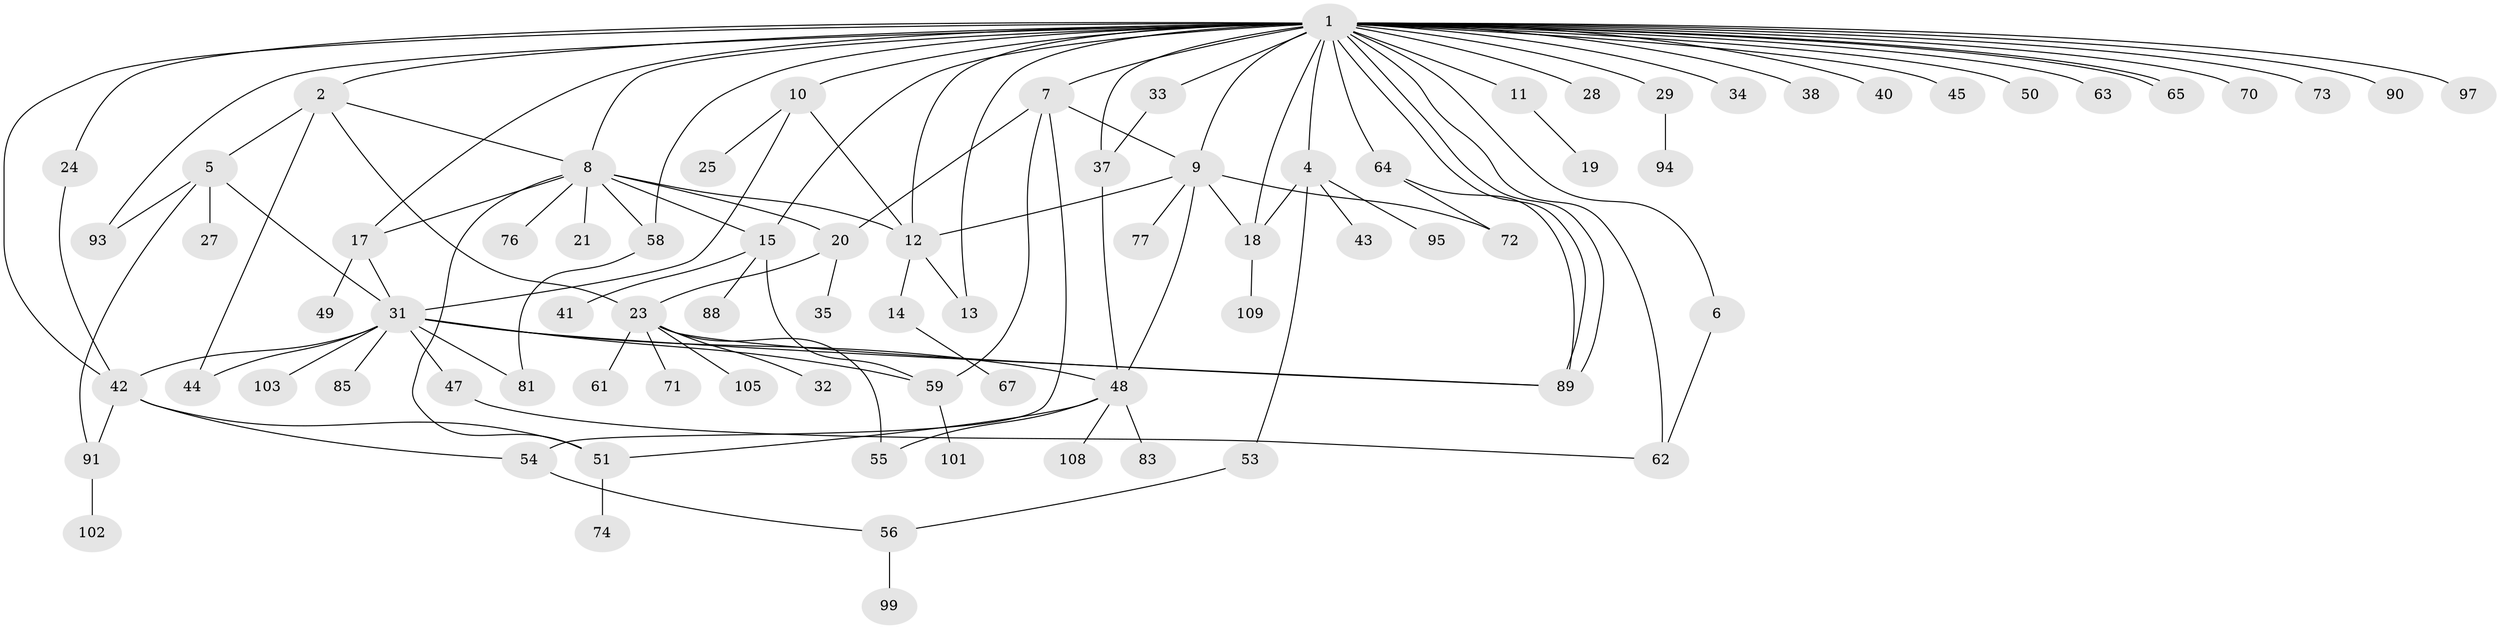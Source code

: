 // Generated by graph-tools (version 1.1) at 2025/23/03/03/25 07:23:51]
// undirected, 80 vertices, 118 edges
graph export_dot {
graph [start="1"]
  node [color=gray90,style=filled];
  1 [super="+3"];
  2 [super="+87"];
  4 [super="+26"];
  5 [super="+16"];
  6 [super="+69"];
  7;
  8 [super="+80"];
  9 [super="+82"];
  10 [super="+104"];
  11;
  12 [super="+107"];
  13;
  14 [super="+22"];
  15 [super="+84"];
  17 [super="+36"];
  18;
  19 [super="+30"];
  20 [super="+78"];
  21;
  23 [super="+39"];
  24;
  25 [super="+86"];
  27;
  28;
  29;
  31 [super="+57"];
  32;
  33;
  34;
  35;
  37;
  38;
  40 [super="+46"];
  41;
  42 [super="+92"];
  43;
  44;
  45;
  47;
  48 [super="+52"];
  49;
  50;
  51 [super="+66"];
  53;
  54 [super="+100"];
  55 [super="+98"];
  56 [super="+60"];
  58 [super="+79"];
  59 [super="+75"];
  61 [super="+68"];
  62;
  63;
  64 [super="+96"];
  65;
  67;
  70;
  71;
  72;
  73;
  74 [super="+106"];
  76;
  77;
  81;
  83;
  85;
  88;
  89;
  90;
  91;
  93;
  94;
  95;
  97;
  99;
  101;
  102;
  103;
  105;
  108;
  109;
  1 -- 2 [weight=2];
  1 -- 4;
  1 -- 6;
  1 -- 9 [weight=2];
  1 -- 12;
  1 -- 13;
  1 -- 24;
  1 -- 29;
  1 -- 38;
  1 -- 62;
  1 -- 63;
  1 -- 65;
  1 -- 65;
  1 -- 70;
  1 -- 73;
  1 -- 89;
  1 -- 89;
  1 -- 93;
  1 -- 97;
  1 -- 64;
  1 -- 7;
  1 -- 10 [weight=2];
  1 -- 11;
  1 -- 15;
  1 -- 17;
  1 -- 18;
  1 -- 90;
  1 -- 28;
  1 -- 33;
  1 -- 34;
  1 -- 37;
  1 -- 40 [weight=2];
  1 -- 42;
  1 -- 45;
  1 -- 50;
  1 -- 58;
  1 -- 8;
  2 -- 5;
  2 -- 8;
  2 -- 23;
  2 -- 44;
  4 -- 18;
  4 -- 53;
  4 -- 95;
  4 -- 43;
  5 -- 27;
  5 -- 31;
  5 -- 91;
  5 -- 93;
  6 -- 62;
  7 -- 9;
  7 -- 20;
  7 -- 54;
  7 -- 59;
  8 -- 12;
  8 -- 15;
  8 -- 17;
  8 -- 20;
  8 -- 21;
  8 -- 58;
  8 -- 76;
  8 -- 51;
  9 -- 12;
  9 -- 18;
  9 -- 48;
  9 -- 72;
  9 -- 77;
  10 -- 12;
  10 -- 25;
  10 -- 31;
  11 -- 19;
  12 -- 13;
  12 -- 14;
  14 -- 67;
  15 -- 41;
  15 -- 59;
  15 -- 88;
  17 -- 31;
  17 -- 49;
  18 -- 109;
  20 -- 35;
  20 -- 23;
  23 -- 32;
  23 -- 61;
  23 -- 71;
  23 -- 89;
  23 -- 105;
  23 -- 55;
  24 -- 42;
  29 -- 94;
  31 -- 44;
  31 -- 47;
  31 -- 59;
  31 -- 81;
  31 -- 85;
  31 -- 103;
  31 -- 48;
  31 -- 89;
  31 -- 42;
  33 -- 37;
  37 -- 48;
  42 -- 54;
  42 -- 91;
  42 -- 51;
  47 -- 62;
  48 -- 51;
  48 -- 55;
  48 -- 108;
  48 -- 83;
  51 -- 74;
  53 -- 56;
  54 -- 56;
  56 -- 99;
  58 -- 81;
  59 -- 101;
  64 -- 72;
  64 -- 89;
  91 -- 102;
}
